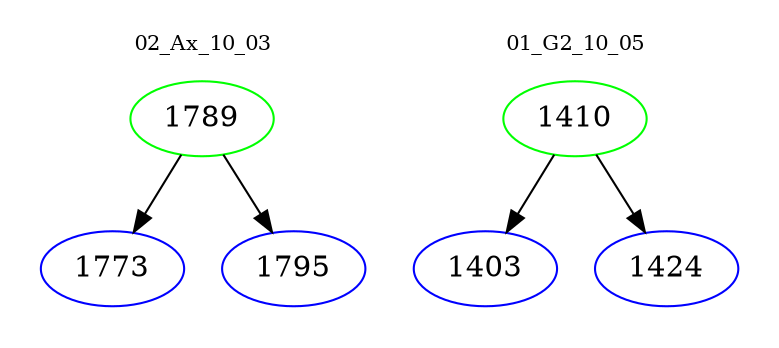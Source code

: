 digraph{
subgraph cluster_0 {
color = white
label = "02_Ax_10_03";
fontsize=10;
T0_1789 [label="1789", color="green"]
T0_1789 -> T0_1773 [color="black"]
T0_1773 [label="1773", color="blue"]
T0_1789 -> T0_1795 [color="black"]
T0_1795 [label="1795", color="blue"]
}
subgraph cluster_1 {
color = white
label = "01_G2_10_05";
fontsize=10;
T1_1410 [label="1410", color="green"]
T1_1410 -> T1_1403 [color="black"]
T1_1403 [label="1403", color="blue"]
T1_1410 -> T1_1424 [color="black"]
T1_1424 [label="1424", color="blue"]
}
}

